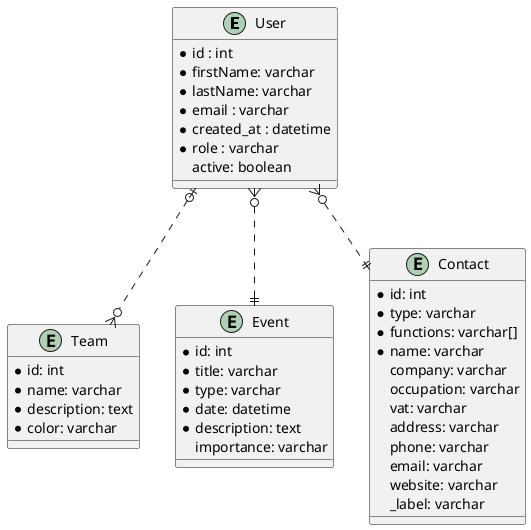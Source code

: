 @startuml Entities

'Tables

'Utilisateurs

entity User {
    *id : int
    *firstName: varchar
    *lastName: varchar
    *email : varchar
    *created_at : datetime
    *role : varchar
    active: boolean
}

'Equipes

entity Team {
    *id: int
    *name: varchar
    *description: text
    *color: varchar
}

'Evenements

entity Event {
    *id: int
    *title: varchar
    *type: varchar 
    *date: datetime
    *description: text
    importance: varchar
}

'Contacts

entity Contact {
    *id: int
    *type: varchar
    *functions: varchar[]
    *name: varchar
    company: varchar
    occupation: varchar
    vat: varchar
    address: varchar
    phone: varchar
    email: varchar
    website: varchar
    _label: varchar
}

'Relation

'Un utilisateur peut appartenir à une seule équipe (0,1)
'Une équipe peut regrouper un ensemble d'utilisateurs (0,n)

User |o..o{ Team

'Un utilisateur peut avoir plusieurs événements (0,n)
'Un événement appartient à un seul utilisateur (1,1)

User }o..|| Event

'Un utilisateur peut avoir plusieurs contacts (0,n)
'Un contact appartient à un seul utilisateur (1,1)

User }o..|| Contact
@enduml